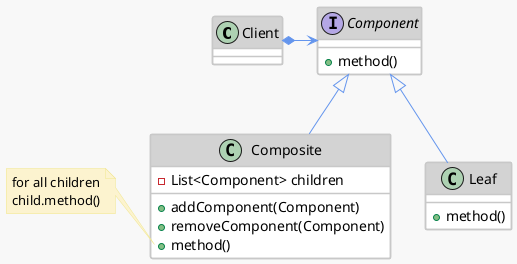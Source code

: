 @startuml

skinparam BackgroundColor #F8F8F8
skinparam  Shadowing false
skinparam RoundCorner 3
skinparam noteBorderColor Khaki
skinparam noteBackgroundColor #FCF3CF

skinparam class {
BackgroundColor white
ArrowColor CornFlowerBlue
BorderColor #C8C8C8
BorderThickness 1.5
HeaderBackgroundColor LightGrey
}

class Client {}
interface Component {
  + method()
}

class Leaf {
  + method()
}
class Composite {
  - List<Component> children
  + addComponent(Component)
  + removeComponent(Component)
  + method()
}

note left of Composite::method
  for all children
  child.method()
end note

Component <|-- Composite
Component <|-- Leaf
Client *-r-> Component

@enduml